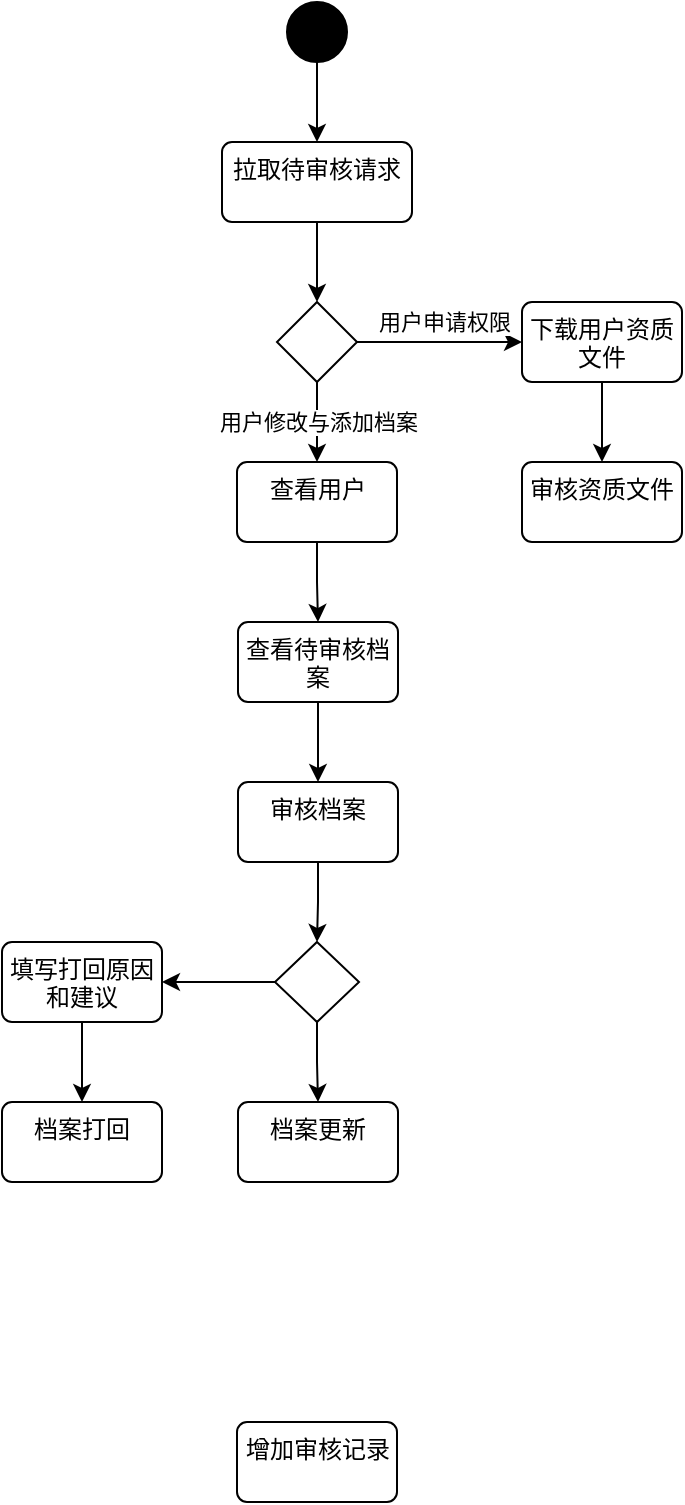 <mxfile version="21.3.8" type="github">
  <diagram name="第 1 页" id="aai3xAZbCaCTB3OI-ncz">
    <mxGraphModel dx="1185" dy="632" grid="1" gridSize="10" guides="1" tooltips="1" connect="1" arrows="1" fold="1" page="1" pageScale="1" pageWidth="827" pageHeight="1169" math="0" shadow="0">
      <root>
        <mxCell id="0" />
        <mxCell id="1" parent="0" />
        <mxCell id="GMlgrWjvP8i6Y5yi2moV-10" style="edgeStyle=orthogonalEdgeStyle;rounded=0;orthogonalLoop=1;jettySize=auto;html=1;" edge="1" parent="1" source="GMlgrWjvP8i6Y5yi2moV-1" target="GMlgrWjvP8i6Y5yi2moV-2">
          <mxGeometry relative="1" as="geometry" />
        </mxCell>
        <mxCell id="GMlgrWjvP8i6Y5yi2moV-1" value="" style="ellipse;fillColor=strokeColor;html=1;" vertex="1" parent="1">
          <mxGeometry x="202.5" y="10.0" width="30" height="30" as="geometry" />
        </mxCell>
        <mxCell id="GMlgrWjvP8i6Y5yi2moV-6" style="edgeStyle=orthogonalEdgeStyle;rounded=0;orthogonalLoop=1;jettySize=auto;html=1;" edge="1" parent="1" source="GMlgrWjvP8i6Y5yi2moV-2" target="GMlgrWjvP8i6Y5yi2moV-5">
          <mxGeometry relative="1" as="geometry" />
        </mxCell>
        <mxCell id="GMlgrWjvP8i6Y5yi2moV-2" value="拉取待审核请求" style="html=1;align=center;verticalAlign=top;rounded=1;absoluteArcSize=1;arcSize=10;dashed=0;whiteSpace=wrap;" vertex="1" parent="1">
          <mxGeometry x="170" y="80" width="95" height="40" as="geometry" />
        </mxCell>
        <mxCell id="GMlgrWjvP8i6Y5yi2moV-14" style="edgeStyle=orthogonalEdgeStyle;rounded=0;orthogonalLoop=1;jettySize=auto;html=1;" edge="1" parent="1" source="GMlgrWjvP8i6Y5yi2moV-4" target="GMlgrWjvP8i6Y5yi2moV-13">
          <mxGeometry relative="1" as="geometry" />
        </mxCell>
        <mxCell id="GMlgrWjvP8i6Y5yi2moV-4" value="查看用户" style="html=1;align=center;verticalAlign=top;rounded=1;absoluteArcSize=1;arcSize=10;dashed=0;whiteSpace=wrap;" vertex="1" parent="1">
          <mxGeometry x="177.5" y="240.0" width="80" height="40" as="geometry" />
        </mxCell>
        <mxCell id="GMlgrWjvP8i6Y5yi2moV-8" style="edgeStyle=orthogonalEdgeStyle;rounded=0;orthogonalLoop=1;jettySize=auto;html=1;" edge="1" parent="1" source="GMlgrWjvP8i6Y5yi2moV-5" target="GMlgrWjvP8i6Y5yi2moV-7">
          <mxGeometry relative="1" as="geometry" />
        </mxCell>
        <mxCell id="GMlgrWjvP8i6Y5yi2moV-11" value="用户申请权限" style="edgeLabel;html=1;align=center;verticalAlign=middle;resizable=0;points=[];" vertex="1" connectable="0" parent="GMlgrWjvP8i6Y5yi2moV-8">
          <mxGeometry x="0.158" y="-2" relative="1" as="geometry">
            <mxPoint x="-5" y="-12" as="offset" />
          </mxGeometry>
        </mxCell>
        <mxCell id="GMlgrWjvP8i6Y5yi2moV-9" value="用户修改与添加档案" style="edgeStyle=orthogonalEdgeStyle;rounded=0;orthogonalLoop=1;jettySize=auto;html=1;" edge="1" parent="1" source="GMlgrWjvP8i6Y5yi2moV-5" target="GMlgrWjvP8i6Y5yi2moV-4">
          <mxGeometry relative="1" as="geometry" />
        </mxCell>
        <mxCell id="GMlgrWjvP8i6Y5yi2moV-5" value="" style="rhombus;" vertex="1" parent="1">
          <mxGeometry x="197.5" y="160" width="40" height="40" as="geometry" />
        </mxCell>
        <mxCell id="GMlgrWjvP8i6Y5yi2moV-15" style="edgeStyle=orthogonalEdgeStyle;rounded=0;orthogonalLoop=1;jettySize=auto;html=1;" edge="1" parent="1" source="GMlgrWjvP8i6Y5yi2moV-7" target="GMlgrWjvP8i6Y5yi2moV-12">
          <mxGeometry relative="1" as="geometry" />
        </mxCell>
        <mxCell id="GMlgrWjvP8i6Y5yi2moV-7" value="下载用户资质文件" style="html=1;align=center;verticalAlign=top;rounded=1;absoluteArcSize=1;arcSize=10;dashed=0;whiteSpace=wrap;" vertex="1" parent="1">
          <mxGeometry x="320" y="160.0" width="80" height="40" as="geometry" />
        </mxCell>
        <mxCell id="GMlgrWjvP8i6Y5yi2moV-12" value="审核资质文件" style="html=1;align=center;verticalAlign=top;rounded=1;absoluteArcSize=1;arcSize=10;dashed=0;whiteSpace=wrap;" vertex="1" parent="1">
          <mxGeometry x="320" y="240.0" width="80" height="40" as="geometry" />
        </mxCell>
        <mxCell id="GMlgrWjvP8i6Y5yi2moV-18" style="edgeStyle=orthogonalEdgeStyle;rounded=0;orthogonalLoop=1;jettySize=auto;html=1;" edge="1" parent="1" source="GMlgrWjvP8i6Y5yi2moV-13" target="GMlgrWjvP8i6Y5yi2moV-17">
          <mxGeometry relative="1" as="geometry" />
        </mxCell>
        <mxCell id="GMlgrWjvP8i6Y5yi2moV-13" value="查看待审核档案" style="html=1;align=center;verticalAlign=top;rounded=1;absoluteArcSize=1;arcSize=10;dashed=0;whiteSpace=wrap;" vertex="1" parent="1">
          <mxGeometry x="178" y="320.0" width="80" height="40" as="geometry" />
        </mxCell>
        <mxCell id="GMlgrWjvP8i6Y5yi2moV-21" style="edgeStyle=orthogonalEdgeStyle;rounded=0;orthogonalLoop=1;jettySize=auto;html=1;fontFamily=Helvetica;fontSize=12;fontColor=default;" edge="1" parent="1" source="GMlgrWjvP8i6Y5yi2moV-17" target="GMlgrWjvP8i6Y5yi2moV-20">
          <mxGeometry relative="1" as="geometry" />
        </mxCell>
        <mxCell id="GMlgrWjvP8i6Y5yi2moV-17" value="审核档案" style="html=1;align=center;verticalAlign=top;rounded=1;absoluteArcSize=1;arcSize=10;dashed=0;whiteSpace=wrap;" vertex="1" parent="1">
          <mxGeometry x="178" y="400.0" width="80" height="40" as="geometry" />
        </mxCell>
        <mxCell id="GMlgrWjvP8i6Y5yi2moV-25" style="edgeStyle=orthogonalEdgeStyle;rounded=0;orthogonalLoop=1;jettySize=auto;html=1;fontFamily=Helvetica;fontSize=12;fontColor=default;" edge="1" parent="1" source="GMlgrWjvP8i6Y5yi2moV-20" target="GMlgrWjvP8i6Y5yi2moV-23">
          <mxGeometry relative="1" as="geometry" />
        </mxCell>
        <mxCell id="GMlgrWjvP8i6Y5yi2moV-26" style="edgeStyle=orthogonalEdgeStyle;rounded=0;orthogonalLoop=1;jettySize=auto;html=1;fontFamily=Helvetica;fontSize=12;fontColor=default;" edge="1" parent="1" source="GMlgrWjvP8i6Y5yi2moV-20" target="GMlgrWjvP8i6Y5yi2moV-24">
          <mxGeometry relative="1" as="geometry" />
        </mxCell>
        <mxCell id="GMlgrWjvP8i6Y5yi2moV-20" value="" style="rhombus;" vertex="1" parent="1">
          <mxGeometry x="196.5" y="480" width="42" height="40" as="geometry" />
        </mxCell>
        <mxCell id="GMlgrWjvP8i6Y5yi2moV-23" value="档案更新" style="html=1;align=center;verticalAlign=top;rounded=1;absoluteArcSize=1;arcSize=10;dashed=0;whiteSpace=wrap;strokeColor=default;fontFamily=Helvetica;fontSize=12;fontColor=default;fillColor=default;" vertex="1" parent="1">
          <mxGeometry x="178" y="560.0" width="80" height="40" as="geometry" />
        </mxCell>
        <mxCell id="GMlgrWjvP8i6Y5yi2moV-30" style="edgeStyle=orthogonalEdgeStyle;rounded=0;orthogonalLoop=1;jettySize=auto;html=1;fontFamily=Helvetica;fontSize=12;fontColor=default;" edge="1" parent="1" source="GMlgrWjvP8i6Y5yi2moV-24" target="GMlgrWjvP8i6Y5yi2moV-28">
          <mxGeometry relative="1" as="geometry" />
        </mxCell>
        <mxCell id="GMlgrWjvP8i6Y5yi2moV-24" value="填写打回原因和建议" style="html=1;align=center;verticalAlign=top;rounded=1;absoluteArcSize=1;arcSize=10;dashed=0;whiteSpace=wrap;strokeColor=default;fontFamily=Helvetica;fontSize=12;fontColor=default;fillColor=default;" vertex="1" parent="1">
          <mxGeometry x="60" y="480.0" width="80" height="40" as="geometry" />
        </mxCell>
        <mxCell id="GMlgrWjvP8i6Y5yi2moV-28" value="档案打回" style="html=1;align=center;verticalAlign=top;rounded=1;absoluteArcSize=1;arcSize=10;dashed=0;whiteSpace=wrap;strokeColor=default;fontFamily=Helvetica;fontSize=12;fontColor=default;fillColor=default;" vertex="1" parent="1">
          <mxGeometry x="60" y="560.0" width="80" height="40" as="geometry" />
        </mxCell>
        <mxCell id="GMlgrWjvP8i6Y5yi2moV-29" value="增加审核记录" style="html=1;align=center;verticalAlign=top;rounded=1;absoluteArcSize=1;arcSize=10;dashed=0;whiteSpace=wrap;strokeColor=default;fontFamily=Helvetica;fontSize=12;fontColor=default;fillColor=default;" vertex="1" parent="1">
          <mxGeometry x="177.5" y="720.0" width="80" height="40" as="geometry" />
        </mxCell>
      </root>
    </mxGraphModel>
  </diagram>
</mxfile>
